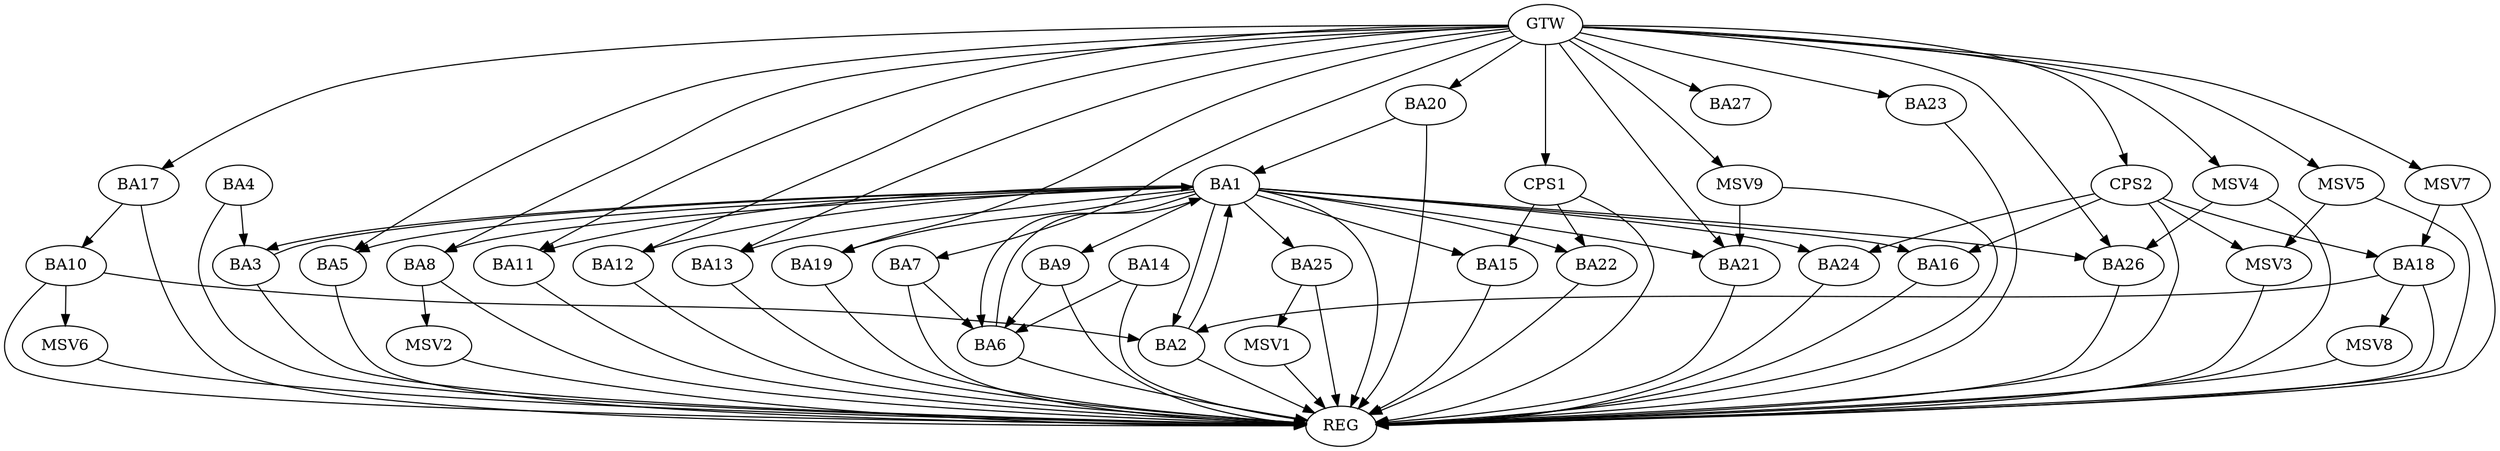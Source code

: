 strict digraph G {
  BA1 [ label="BA1" ];
  BA2 [ label="BA2" ];
  BA3 [ label="BA3" ];
  BA4 [ label="BA4" ];
  BA5 [ label="BA5" ];
  BA6 [ label="BA6" ];
  BA7 [ label="BA7" ];
  BA8 [ label="BA8" ];
  BA9 [ label="BA9" ];
  BA10 [ label="BA10" ];
  BA11 [ label="BA11" ];
  BA12 [ label="BA12" ];
  BA13 [ label="BA13" ];
  BA14 [ label="BA14" ];
  BA15 [ label="BA15" ];
  BA16 [ label="BA16" ];
  BA17 [ label="BA17" ];
  BA18 [ label="BA18" ];
  BA19 [ label="BA19" ];
  BA20 [ label="BA20" ];
  BA21 [ label="BA21" ];
  BA22 [ label="BA22" ];
  BA23 [ label="BA23" ];
  BA24 [ label="BA24" ];
  BA25 [ label="BA25" ];
  BA26 [ label="BA26" ];
  BA27 [ label="BA27" ];
  CPS1 [ label="CPS1" ];
  CPS2 [ label="CPS2" ];
  GTW [ label="GTW" ];
  REG [ label="REG" ];
  MSV1 [ label="MSV1" ];
  MSV2 [ label="MSV2" ];
  MSV3 [ label="MSV3" ];
  MSV4 [ label="MSV4" ];
  MSV5 [ label="MSV5" ];
  MSV6 [ label="MSV6" ];
  MSV7 [ label="MSV7" ];
  MSV8 [ label="MSV8" ];
  MSV9 [ label="MSV9" ];
  BA1 -> BA2;
  BA2 -> BA1;
  BA3 -> BA1;
  BA4 -> BA3;
  BA6 -> BA1;
  BA7 -> BA6;
  BA9 -> BA6;
  BA10 -> BA2;
  BA14 -> BA6;
  BA17 -> BA10;
  BA18 -> BA2;
  BA20 -> BA1;
  CPS1 -> BA15;
  CPS1 -> BA22;
  CPS2 -> BA18;
  CPS2 -> BA24;
  CPS2 -> BA16;
  GTW -> BA5;
  GTW -> BA7;
  GTW -> BA8;
  GTW -> BA11;
  GTW -> BA12;
  GTW -> BA13;
  GTW -> BA17;
  GTW -> BA19;
  GTW -> BA20;
  GTW -> BA21;
  GTW -> BA23;
  GTW -> BA26;
  GTW -> BA27;
  GTW -> CPS1;
  GTW -> CPS2;
  BA1 -> REG;
  BA2 -> REG;
  BA3 -> REG;
  BA4 -> REG;
  BA5 -> REG;
  BA6 -> REG;
  BA7 -> REG;
  BA8 -> REG;
  BA9 -> REG;
  BA10 -> REG;
  BA11 -> REG;
  BA12 -> REG;
  BA13 -> REG;
  BA14 -> REG;
  BA15 -> REG;
  BA16 -> REG;
  BA17 -> REG;
  BA18 -> REG;
  BA19 -> REG;
  BA20 -> REG;
  BA21 -> REG;
  BA22 -> REG;
  BA23 -> REG;
  BA24 -> REG;
  BA25 -> REG;
  BA26 -> REG;
  CPS1 -> REG;
  CPS2 -> REG;
  BA1 -> BA3;
  BA1 -> BA21;
  BA1 -> BA8;
  BA1 -> BA26;
  BA1 -> BA22;
  BA1 -> BA24;
  BA1 -> BA25;
  BA1 -> BA9;
  BA1 -> BA6;
  BA1 -> BA11;
  BA1 -> BA5;
  BA1 -> BA12;
  BA1 -> BA15;
  BA1 -> BA13;
  BA1 -> BA16;
  BA1 -> BA19;
  BA25 -> MSV1;
  MSV1 -> REG;
  BA8 -> MSV2;
  MSV2 -> REG;
  CPS2 -> MSV3;
  MSV3 -> REG;
  MSV4 -> BA26;
  GTW -> MSV4;
  MSV4 -> REG;
  MSV5 -> MSV3;
  GTW -> MSV5;
  MSV5 -> REG;
  BA10 -> MSV6;
  MSV6 -> REG;
  MSV7 -> BA18;
  GTW -> MSV7;
  MSV7 -> REG;
  BA18 -> MSV8;
  MSV8 -> REG;
  MSV9 -> BA21;
  GTW -> MSV9;
  MSV9 -> REG;
}
